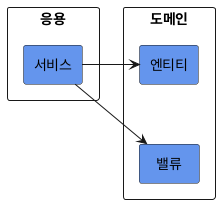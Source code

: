 @startuml

Rectangle "응용" as a {
    Rectangle "서비스" as c #CornflowerBlue
}

Rectangle "도메인" as b {
    Rectangle "엔티티" as d #CornflowerBlue
    Rectangle "  밸류  " as e #CornflowerBlue
    d -[hidden]down- e
}

c -right-> d
c -right-> e

@enduml